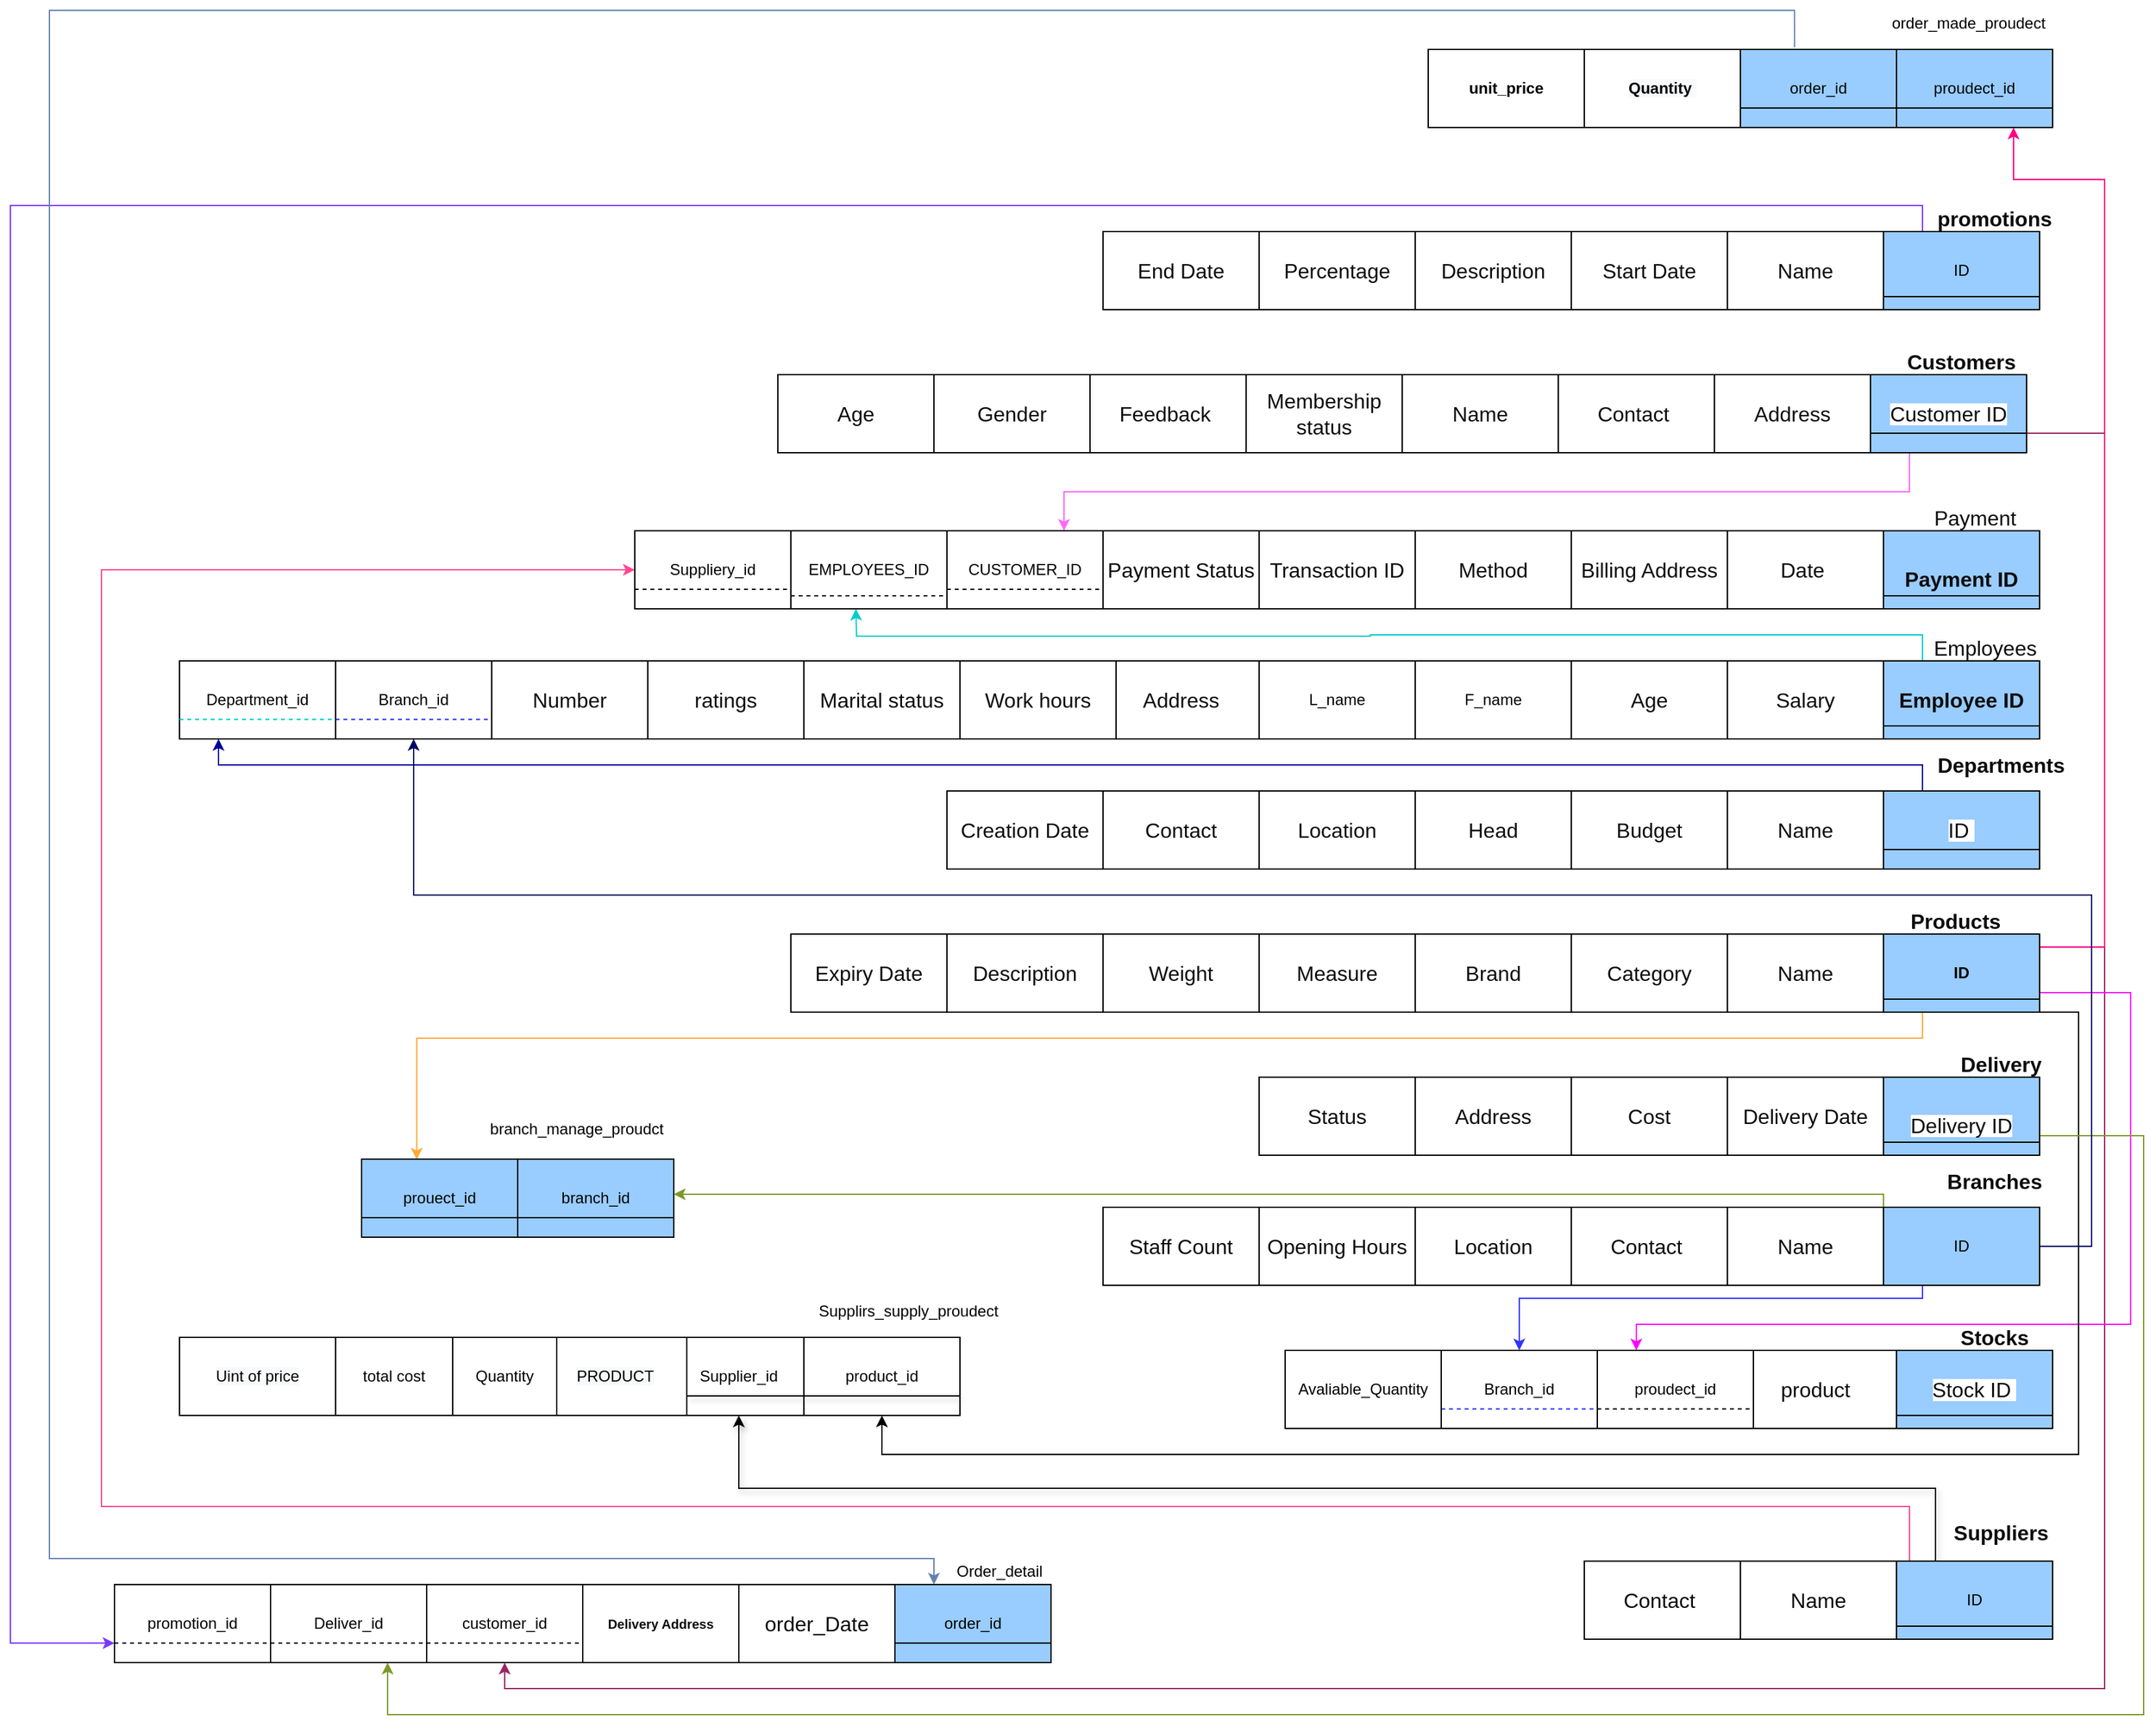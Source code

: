 <mxfile version="13.9.9" type="device"><diagram id="WIzKQft9Fp79IKkIpHlr" name="Page-1"><mxGraphModel dx="3830" dy="2298" grid="1" gridSize="10" guides="1" tooltips="1" connect="1" arrows="1" fold="1" page="1" pageScale="1" pageWidth="850" pageHeight="1100" math="0" shadow="0"><root><mxCell id="0"/><mxCell id="1" parent="0"/><mxCell id="Q7jOeJedxvlm3RWmSCrK-1" value="" style="rounded=0;whiteSpace=wrap;html=1;" parent="1" vertex="1"><mxGeometry x="140" y="40" width="600" height="60" as="geometry"/></mxCell><mxCell id="Q7jOeJedxvlm3RWmSCrK-118" style="edgeStyle=orthogonalEdgeStyle;rounded=0;orthogonalLoop=1;jettySize=auto;html=1;exitX=0.25;exitY=1;exitDx=0;exitDy=0;entryX=0.75;entryY=0;entryDx=0;entryDy=0;strokeColor=#FF66FF;" parent="1" source="Q7jOeJedxvlm3RWmSCrK-2" target="Q7jOeJedxvlm3RWmSCrK-114" edge="1"><mxGeometry relative="1" as="geometry"/></mxCell><mxCell id="-FNi23LOAVxWcywGFI3_-1" style="edgeStyle=orthogonalEdgeStyle;rounded=0;orthogonalLoop=1;jettySize=auto;html=1;exitX=1;exitY=0.75;exitDx=0;exitDy=0;entryX=0.5;entryY=1;entryDx=0;entryDy=0;strokeColor=#992660;" parent="1" source="Q7jOeJedxvlm3RWmSCrK-2" target="PsMeITxPJ1oRF6piUiO7-13" edge="1"><mxGeometry relative="1" as="geometry"><Array as="points"><mxPoint x="800" y="85"/><mxPoint x="800" y="1050"/><mxPoint x="-430" y="1050"/></Array></mxGeometry></mxCell><mxCell id="Q7jOeJedxvlm3RWmSCrK-2" value="&#10;&#10;&lt;span style=&quot;color: rgb(13, 13, 13); font-family: helvetica; font-size: 16px; font-style: normal; font-weight: 400; letter-spacing: normal; text-align: left; text-indent: 0px; text-transform: none; word-spacing: 0px; background-color: rgb(255, 255, 255); display: inline; float: none;&quot;&gt;Customer ID&lt;/span&gt;&#10;&#10;" style="rounded=0;whiteSpace=wrap;html=1;fillColor=#99CCFF;" parent="1" vertex="1"><mxGeometry x="620" y="40" width="120" height="60" as="geometry"/></mxCell><mxCell id="Q7jOeJedxvlm3RWmSCrK-3" value="&#10;&#10;&lt;span style=&quot;color: rgb(13, 13, 13); font-family: helvetica; font-size: 16px; font-style: normal; font-weight: 400; letter-spacing: normal; text-align: left; text-indent: 0px; text-transform: none; word-spacing: 0px; background-color: rgb(255, 255, 255); display: inline; float: none;&quot;&gt;Address&lt;/span&gt;&#10;&#10;" style="rounded=0;whiteSpace=wrap;html=1;" parent="1" vertex="1"><mxGeometry x="500" y="40" width="120" height="60" as="geometry"/></mxCell><mxCell id="Q7jOeJedxvlm3RWmSCrK-4" value="&lt;span style=&quot;color: rgb(13 , 13 , 13) ; font-size: 16px ; text-align: left ; background-color: rgb(255 , 255 , 255)&quot;&gt;Contact&amp;nbsp;&lt;/span&gt;" style="rounded=0;whiteSpace=wrap;html=1;" parent="1" vertex="1"><mxGeometry x="380" y="40" width="120" height="60" as="geometry"/></mxCell><mxCell id="Q7jOeJedxvlm3RWmSCrK-5" value="&lt;span style=&quot;color: rgb(13 , 13 , 13) ; font-size: 16px ; text-align: left ; background-color: rgb(255 , 255 , 255)&quot;&gt;Name&lt;/span&gt;" style="rounded=0;whiteSpace=wrap;html=1;" parent="1" vertex="1"><mxGeometry x="260" y="40" width="120" height="60" as="geometry"/></mxCell><mxCell id="Q7jOeJedxvlm3RWmSCrK-8" value="&lt;span style=&quot;color: rgb(13 , 13 , 13) ; font-size: 16px ; font-weight: 600 ; background-color: rgb(255 , 255 , 255)&quot;&gt;Customers&lt;/span&gt;" style="text;html=1;strokeColor=none;fillColor=none;align=center;verticalAlign=middle;whiteSpace=wrap;rounded=0;" parent="1" vertex="1"><mxGeometry x="670" y="20" width="40" height="20" as="geometry"/></mxCell><mxCell id="Q7jOeJedxvlm3RWmSCrK-9" value="" style="rounded=0;whiteSpace=wrap;html=1;" parent="1" vertex="1"><mxGeometry x="30" y="160" width="720" height="60" as="geometry"/></mxCell><mxCell id="Q7jOeJedxvlm3RWmSCrK-10" value="&lt;br&gt;&lt;b style=&quot;color: rgb(13 , 13 , 13) ; font-size: 16px ; text-align: left&quot;&gt;Payment ID&lt;/b&gt;" style="rounded=0;whiteSpace=wrap;html=1;fillColor=#99CCFF;" parent="1" vertex="1"><mxGeometry x="630" y="160" width="120" height="60" as="geometry"/></mxCell><mxCell id="Q7jOeJedxvlm3RWmSCrK-11" value="&lt;span style=&quot;color: rgb(13 , 13 , 13) ; font-size: 16px ; text-align: left ; background-color: rgb(255 , 255 , 255)&quot;&gt;Date&amp;nbsp;&lt;/span&gt;" style="rounded=0;whiteSpace=wrap;html=1;" parent="1" vertex="1"><mxGeometry x="510" y="160" width="120" height="60" as="geometry"/></mxCell><mxCell id="Q7jOeJedxvlm3RWmSCrK-12" value="&lt;span style=&quot;color: rgb(13 , 13 , 13) ; font-size: 16px ; text-align: left ; background-color: rgb(255 , 255 , 255)&quot;&gt;Billing Address&lt;/span&gt;" style="rounded=0;whiteSpace=wrap;html=1;" parent="1" vertex="1"><mxGeometry x="390" y="160" width="120" height="60" as="geometry"/></mxCell><mxCell id="Q7jOeJedxvlm3RWmSCrK-13" value="&lt;span style=&quot;color: rgb(13 , 13 , 13) ; font-size: 16px ; text-align: left ; background-color: rgb(255 , 255 , 255)&quot;&gt;Method&lt;/span&gt;" style="rounded=0;whiteSpace=wrap;html=1;" parent="1" vertex="1"><mxGeometry x="270" y="160" width="120" height="60" as="geometry"/></mxCell><mxCell id="Q7jOeJedxvlm3RWmSCrK-14" value="&lt;span style=&quot;color: rgb(13 , 13 , 13) ; font-size: 16px ; text-align: left ; background-color: rgb(255 , 255 , 255)&quot;&gt;Transaction ID&lt;/span&gt;" style="rounded=0;whiteSpace=wrap;html=1;" parent="1" vertex="1"><mxGeometry x="150" y="160" width="120" height="60" as="geometry"/></mxCell><mxCell id="Q7jOeJedxvlm3RWmSCrK-15" value="&lt;span style=&quot;color: rgb(13 , 13 , 13) ; font-size: 16px ; text-align: left ; background-color: rgb(255 , 255 , 255)&quot;&gt;Payment Status&lt;/span&gt;" style="rounded=0;whiteSpace=wrap;html=1;" parent="1" vertex="1"><mxGeometry x="30" y="160" width="120" height="60" as="geometry"/></mxCell><mxCell id="Q7jOeJedxvlm3RWmSCrK-16" value="" style="rounded=0;whiteSpace=wrap;html=1;" parent="1" vertex="1"><mxGeometry x="30" y="260" width="720" height="60" as="geometry"/></mxCell><mxCell id="Q7jOeJedxvlm3RWmSCrK-119" style="edgeStyle=orthogonalEdgeStyle;rounded=0;orthogonalLoop=1;jettySize=auto;html=1;exitX=0.25;exitY=0;exitDx=0;exitDy=0;strokeColor=#00CCCC;" parent="1" source="Q7jOeJedxvlm3RWmSCrK-17" edge="1"><mxGeometry relative="1" as="geometry"><mxPoint x="-160" y="220" as="targetPoint"/></mxGeometry></mxCell><mxCell id="Q7jOeJedxvlm3RWmSCrK-17" value="&lt;b style=&quot;color: rgb(13 , 13 , 13) ; font-size: 16px ; text-align: left&quot;&gt;Employee ID&lt;/b&gt;" style="rounded=0;whiteSpace=wrap;html=1;fillColor=#99CCFF;" parent="1" vertex="1"><mxGeometry x="630" y="260" width="120" height="60" as="geometry"/></mxCell><mxCell id="Q7jOeJedxvlm3RWmSCrK-18" value="&lt;span style=&quot;color: rgb(13 , 13 , 13) ; font-size: 16px ; text-align: left ; background-color: rgb(255 , 255 , 255)&quot;&gt;Salary&lt;/span&gt;" style="rounded=0;whiteSpace=wrap;html=1;" parent="1" vertex="1"><mxGeometry x="510" y="260" width="120" height="60" as="geometry"/></mxCell><mxCell id="Q7jOeJedxvlm3RWmSCrK-19" value="&lt;span style=&quot;color: rgb(13 , 13 , 13) ; font-size: 16px ; text-align: left ; background-color: rgb(255 , 255 , 255)&quot;&gt;Age&lt;/span&gt;" style="rounded=0;whiteSpace=wrap;html=1;" parent="1" vertex="1"><mxGeometry x="390" y="260" width="120" height="60" as="geometry"/></mxCell><mxCell id="Q7jOeJedxvlm3RWmSCrK-20" value="&lt;span&gt;F_name&lt;/span&gt;" style="rounded=0;whiteSpace=wrap;html=1;" parent="1" vertex="1"><mxGeometry x="270" y="260" width="120" height="60" as="geometry"/></mxCell><mxCell id="Q7jOeJedxvlm3RWmSCrK-21" value="&lt;span&gt;L_name&lt;/span&gt;" style="rounded=0;whiteSpace=wrap;html=1;" parent="1" vertex="1"><mxGeometry x="150" y="260" width="120" height="60" as="geometry"/></mxCell><mxCell id="Q7jOeJedxvlm3RWmSCrK-22" value="&lt;span style=&quot;color: rgb(13 , 13 , 13) ; font-size: 16px ; text-align: left ; background-color: rgb(255 , 255 , 255)&quot;&gt;Address&lt;/span&gt;" style="rounded=0;whiteSpace=wrap;html=1;" parent="1" vertex="1"><mxGeometry x="30" y="260" width="120" height="60" as="geometry"/></mxCell><mxCell id="Q7jOeJedxvlm3RWmSCrK-23" value="" style="rounded=0;whiteSpace=wrap;html=1;" parent="1" vertex="1"><mxGeometry x="30" y="360" width="720" height="60" as="geometry"/></mxCell><mxCell id="Q7jOeJedxvlm3RWmSCrK-174" style="edgeStyle=orthogonalEdgeStyle;rounded=0;orthogonalLoop=1;jettySize=auto;html=1;exitX=0.25;exitY=0;exitDx=0;exitDy=0;entryX=0.25;entryY=1;entryDx=0;entryDy=0;strokeColor=#000099;fillColor=#FFE599;" parent="1" source="Q7jOeJedxvlm3RWmSCrK-24" target="Q7jOeJedxvlm3RWmSCrK-172" edge="1"><mxGeometry relative="1" as="geometry"/></mxCell><mxCell id="Q7jOeJedxvlm3RWmSCrK-24" value="&lt;span style=&quot;color: rgb(13 , 13 , 13) ; font-size: 16px ; text-align: left ; background-color: rgb(255 , 255 , 255)&quot;&gt;ID&amp;nbsp;&lt;/span&gt;" style="rounded=0;whiteSpace=wrap;html=1;fillColor=#99CCFF;" parent="1" vertex="1"><mxGeometry x="630" y="360" width="120" height="60" as="geometry"/></mxCell><mxCell id="Q7jOeJedxvlm3RWmSCrK-25" value="&lt;span style=&quot;color: rgb(13 , 13 , 13) ; font-size: 16px ; text-align: left ; background-color: rgb(255 , 255 , 255)&quot;&gt;Name&lt;/span&gt;" style="rounded=0;whiteSpace=wrap;html=1;" parent="1" vertex="1"><mxGeometry x="510" y="360" width="120" height="60" as="geometry"/></mxCell><mxCell id="Q7jOeJedxvlm3RWmSCrK-26" value="&lt;span style=&quot;color: rgb(13 , 13 , 13) ; font-size: 16px ; text-align: left ; background-color: rgb(255 , 255 , 255)&quot;&gt;Budget&lt;/span&gt;" style="rounded=0;whiteSpace=wrap;html=1;" parent="1" vertex="1"><mxGeometry x="390" y="360" width="120" height="60" as="geometry"/></mxCell><mxCell id="Q7jOeJedxvlm3RWmSCrK-27" value="&lt;span style=&quot;color: rgb(13 , 13 , 13) ; font-size: 16px ; text-align: left ; background-color: rgb(255 , 255 , 255)&quot;&gt;Head&lt;/span&gt;" style="rounded=0;whiteSpace=wrap;html=1;" parent="1" vertex="1"><mxGeometry x="270" y="360" width="120" height="60" as="geometry"/></mxCell><mxCell id="Q7jOeJedxvlm3RWmSCrK-28" value="&lt;span style=&quot;color: rgb(13 , 13 , 13) ; font-size: 16px ; text-align: left ; background-color: rgb(255 , 255 , 255)&quot;&gt;Location&lt;/span&gt;" style="rounded=0;whiteSpace=wrap;html=1;" parent="1" vertex="1"><mxGeometry x="150" y="360" width="120" height="60" as="geometry"/></mxCell><mxCell id="Q7jOeJedxvlm3RWmSCrK-29" value="&lt;span style=&quot;color: rgb(13 , 13 , 13) ; font-size: 16px ; text-align: left ; background-color: rgb(255 , 255 , 255)&quot;&gt;Contact&lt;/span&gt;" style="rounded=0;whiteSpace=wrap;html=1;" parent="1" vertex="1"><mxGeometry x="30" y="360" width="120" height="60" as="geometry"/></mxCell><mxCell id="Q7jOeJedxvlm3RWmSCrK-142" style="edgeStyle=orthogonalEdgeStyle;rounded=0;orthogonalLoop=1;jettySize=auto;html=1;exitX=1;exitY=0.75;exitDx=0;exitDy=0;entryX=0.25;entryY=0;entryDx=0;entryDy=0;strokeColor=#FF00FF;fillColor=#FFCCE6;" parent="1" source="Q7jOeJedxvlm3RWmSCrK-31" target="Q7jOeJedxvlm3RWmSCrK-140" edge="1"><mxGeometry relative="1" as="geometry"><Array as="points"><mxPoint x="820" y="515"/><mxPoint x="820" y="770"/><mxPoint x="440" y="770"/></Array></mxGeometry></mxCell><mxCell id="Q7jOeJedxvlm3RWmSCrK-160" style="edgeStyle=orthogonalEdgeStyle;rounded=0;orthogonalLoop=1;jettySize=auto;html=1;exitX=0.25;exitY=1;exitDx=0;exitDy=0;entryX=0.353;entryY=0.006;entryDx=0;entryDy=0;entryPerimeter=0;strokeColor=#FFA938;fillColor=#FFE599;" parent="1" source="Q7jOeJedxvlm3RWmSCrK-31" target="Q7jOeJedxvlm3RWmSCrK-157" edge="1"><mxGeometry relative="1" as="geometry"><Array as="points"><mxPoint x="660" y="550"/><mxPoint x="-498" y="550"/></Array></mxGeometry></mxCell><mxCell id="Q7jOeJedxvlm3RWmSCrK-169" style="edgeStyle=orthogonalEdgeStyle;rounded=0;orthogonalLoop=1;jettySize=auto;html=1;exitX=0.75;exitY=0;exitDx=0;exitDy=0;entryX=0.75;entryY=1;entryDx=0;entryDy=0;strokeColor=#FF0080;fillColor=#FFE599;" parent="1" source="Q7jOeJedxvlm3RWmSCrK-31" target="Q7jOeJedxvlm3RWmSCrK-164" edge="1"><mxGeometry relative="1" as="geometry"><Array as="points"><mxPoint x="720" y="490"/><mxPoint x="730" y="490"/><mxPoint x="730" y="480"/><mxPoint x="800" y="480"/><mxPoint x="800" y="-110"/><mxPoint x="730" y="-110"/></Array></mxGeometry></mxCell><mxCell id="nlSObs5DMCMeOYQKJFxK-8" style="edgeStyle=orthogonalEdgeStyle;rounded=0;orthogonalLoop=1;jettySize=auto;html=1;exitX=0.5;exitY=1;exitDx=0;exitDy=0;strokeColor=#000000;" edge="1" parent="1" source="Q7jOeJedxvlm3RWmSCrK-31" target="nlSObs5DMCMeOYQKJFxK-6"><mxGeometry relative="1" as="geometry"><Array as="points"><mxPoint x="780" y="530"/><mxPoint x="780" y="870"/><mxPoint x="-140" y="870"/></Array></mxGeometry></mxCell><mxCell id="Q7jOeJedxvlm3RWmSCrK-31" value="&lt;b&gt;ID&lt;/b&gt;" style="rounded=0;whiteSpace=wrap;html=1;fillColor=#99CCFF;" parent="1" vertex="1"><mxGeometry x="630" y="470" width="120" height="60" as="geometry"/></mxCell><mxCell id="Q7jOeJedxvlm3RWmSCrK-34" value="&lt;span style=&quot;color: rgb(13 , 13 , 13) ; font-size: 16px ; text-align: left ; background-color: rgb(255 , 255 , 255)&quot;&gt;Category&lt;/span&gt;" style="rounded=0;whiteSpace=wrap;html=1;" parent="1" vertex="1"><mxGeometry x="390" y="470" width="120" height="60" as="geometry"/></mxCell><mxCell id="Q7jOeJedxvlm3RWmSCrK-35" value="&lt;span style=&quot;color: rgb(13 , 13 , 13) ; font-size: 16px ; text-align: left ; background-color: rgb(255 , 255 , 255)&quot;&gt;Brand&lt;/span&gt;" style="rounded=0;whiteSpace=wrap;html=1;" parent="1" vertex="1"><mxGeometry x="270" y="470" width="120" height="60" as="geometry"/></mxCell><mxCell id="Q7jOeJedxvlm3RWmSCrK-37" value="" style="rounded=0;whiteSpace=wrap;html=1;" parent="1" vertex="1"><mxGeometry x="150" y="580" width="600" height="60" as="geometry"/></mxCell><mxCell id="-FNi23LOAVxWcywGFI3_-2" style="edgeStyle=orthogonalEdgeStyle;rounded=0;orthogonalLoop=1;jettySize=auto;html=1;exitX=1;exitY=0.75;exitDx=0;exitDy=0;strokeColor=#7C992B;entryX=0.75;entryY=1;entryDx=0;entryDy=0;" parent="1" source="Q7jOeJedxvlm3RWmSCrK-38" target="PsMeITxPJ1oRF6piUiO7-26" edge="1"><mxGeometry relative="1" as="geometry"><mxPoint x="-550" y="1040" as="targetPoint"/><Array as="points"><mxPoint x="830" y="625"/><mxPoint x="830" y="1070"/><mxPoint x="-520" y="1070"/></Array></mxGeometry></mxCell><mxCell id="Q7jOeJedxvlm3RWmSCrK-38" value="&lt;br&gt;&lt;span style=&quot;color: rgb(13 , 13 , 13) ; font-size: 16px ; text-align: left ; background-color: rgb(255 , 255 , 255)&quot;&gt;Delivery ID&lt;/span&gt;" style="rounded=0;whiteSpace=wrap;html=1;fillColor=#99CCFF;" parent="1" vertex="1"><mxGeometry x="630" y="580" width="120" height="60" as="geometry"/></mxCell><mxCell id="Q7jOeJedxvlm3RWmSCrK-39" value="&lt;span style=&quot;color: rgb(13 , 13 , 13) ; font-size: 16px ; text-align: left ; background-color: rgb(255 , 255 , 255)&quot;&gt;Delivery Date&lt;/span&gt;" style="rounded=0;whiteSpace=wrap;html=1;" parent="1" vertex="1"><mxGeometry x="510" y="580" width="120" height="60" as="geometry"/></mxCell><mxCell id="Q7jOeJedxvlm3RWmSCrK-40" value="&lt;span style=&quot;color: rgb(13 , 13 , 13) ; font-size: 16px ; text-align: left ; background-color: rgb(255 , 255 , 255)&quot;&gt;Cost&lt;/span&gt;" style="rounded=0;whiteSpace=wrap;html=1;" parent="1" vertex="1"><mxGeometry x="390" y="580" width="120" height="60" as="geometry"/></mxCell><mxCell id="Q7jOeJedxvlm3RWmSCrK-41" value="&lt;span style=&quot;color: rgb(13 , 13 , 13) ; font-size: 16px ; text-align: left ; background-color: rgb(255 , 255 , 255)&quot;&gt;Address&lt;/span&gt;" style="rounded=0;whiteSpace=wrap;html=1;" parent="1" vertex="1"><mxGeometry x="270" y="580" width="120" height="60" as="geometry"/></mxCell><mxCell id="Q7jOeJedxvlm3RWmSCrK-42" value="&lt;span style=&quot;color: rgb(13 , 13 , 13) ; font-size: 16px ; text-align: left ; background-color: rgb(255 , 255 , 255)&quot;&gt;Status&lt;/span&gt;" style="rounded=0;whiteSpace=wrap;html=1;" parent="1" vertex="1"><mxGeometry x="150" y="580" width="120" height="60" as="geometry"/></mxCell><mxCell id="Q7jOeJedxvlm3RWmSCrK-146" style="edgeStyle=orthogonalEdgeStyle;rounded=0;orthogonalLoop=1;jettySize=auto;html=1;exitX=0.25;exitY=1;exitDx=0;exitDy=0;entryX=0.5;entryY=0;entryDx=0;entryDy=0;strokeColor=#3333FF;fillColor=#FFCCE6;" parent="1" source="Q7jOeJedxvlm3RWmSCrK-45" target="Q7jOeJedxvlm3RWmSCrK-143" edge="1"><mxGeometry relative="1" as="geometry"><Array as="points"><mxPoint x="660" y="750"/><mxPoint x="350" y="750"/></Array></mxGeometry></mxCell><mxCell id="Q7jOeJedxvlm3RWmSCrK-149" style="edgeStyle=orthogonalEdgeStyle;rounded=0;orthogonalLoop=1;jettySize=auto;html=1;exitX=1;exitY=0.5;exitDx=0;exitDy=0;entryX=0.5;entryY=1;entryDx=0;entryDy=0;strokeColor=#000066;fillColor=#FFCCE6;" parent="1" source="Q7jOeJedxvlm3RWmSCrK-45" target="Q7jOeJedxvlm3RWmSCrK-147" edge="1"><mxGeometry relative="1" as="geometry"><Array as="points"><mxPoint x="790" y="710"/><mxPoint x="790" y="440"/><mxPoint x="-500" y="440"/></Array></mxGeometry></mxCell><mxCell id="Q7jOeJedxvlm3RWmSCrK-45" value="ID" style="rounded=0;whiteSpace=wrap;html=1;fillColor=#99CCFF;" parent="1" vertex="1"><mxGeometry x="630" y="680" width="120" height="60" as="geometry"/></mxCell><mxCell id="Q7jOeJedxvlm3RWmSCrK-46" value="&lt;span style=&quot;color: rgb(13 , 13 , 13) ; font-size: 16px ; text-align: left ; background-color: rgb(255 , 255 , 255)&quot;&gt;Name&lt;/span&gt;" style="rounded=0;whiteSpace=wrap;html=1;" parent="1" vertex="1"><mxGeometry x="510" y="680" width="120" height="60" as="geometry"/></mxCell><mxCell id="Q7jOeJedxvlm3RWmSCrK-47" value="&lt;span style=&quot;color: rgb(13 , 13 , 13) ; font-size: 16px ; text-align: left ; background-color: rgb(255 , 255 , 255)&quot;&gt;Contact&amp;nbsp;&lt;/span&gt;" style="rounded=0;whiteSpace=wrap;html=1;" parent="1" vertex="1"><mxGeometry x="390" y="680" width="120" height="60" as="geometry"/></mxCell><mxCell id="Q7jOeJedxvlm3RWmSCrK-49" value="&lt;span style=&quot;color: rgb(13 , 13 , 13) ; font-size: 16px ; text-align: left ; background-color: rgb(255 , 255 , 255)&quot;&gt;Location&lt;/span&gt;" style="rounded=0;whiteSpace=wrap;html=1;" parent="1" vertex="1"><mxGeometry x="270" y="680" width="120" height="60" as="geometry"/></mxCell><mxCell id="Q7jOeJedxvlm3RWmSCrK-50" value="&lt;span style=&quot;color: rgb(13 , 13 , 13) ; font-size: 16px ; text-align: left ; background-color: rgb(255 , 255 , 255)&quot;&gt;Opening Hours&lt;/span&gt;" style="rounded=0;whiteSpace=wrap;html=1;" parent="1" vertex="1"><mxGeometry x="150" y="680" width="120" height="60" as="geometry"/></mxCell><mxCell id="Q7jOeJedxvlm3RWmSCrK-51" value="&lt;span style=&quot;color: rgb(13 , 13 , 13) ; font-size: 16px ; text-align: left ; background-color: rgb(255 , 255 , 255)&quot;&gt;Membership status&lt;/span&gt;" style="rounded=0;whiteSpace=wrap;html=1;" parent="1" vertex="1"><mxGeometry x="140" y="40" width="120" height="60" as="geometry"/></mxCell><mxCell id="Q7jOeJedxvlm3RWmSCrK-52" value="&lt;span style=&quot;color: rgb(13 , 13 , 13) ; font-size: 16px ; text-align: left ; background-color: rgb(255 , 255 , 255)&quot;&gt;Feedback&amp;nbsp;&lt;/span&gt;" style="rounded=0;whiteSpace=wrap;html=1;" parent="1" vertex="1"><mxGeometry x="20" y="40" width="120" height="60" as="geometry"/></mxCell><mxCell id="Q7jOeJedxvlm3RWmSCrK-54" value="&lt;span style=&quot;color: rgb(13 , 13 , 13) ; font-size: 16px ; text-align: left ; background-color: rgb(255 , 255 , 255)&quot;&gt;Gender&lt;/span&gt;" style="rounded=0;whiteSpace=wrap;html=1;" parent="1" vertex="1"><mxGeometry x="-100" y="40" width="120" height="60" as="geometry"/></mxCell><mxCell id="Q7jOeJedxvlm3RWmSCrK-55" value="&lt;span style=&quot;color: rgb(13 , 13 , 13) ; font-size: 16px ; text-align: left ; background-color: rgb(255 , 255 , 255)&quot;&gt;Age&lt;/span&gt;" style="rounded=0;whiteSpace=wrap;html=1;" parent="1" vertex="1"><mxGeometry x="-220" y="40" width="120" height="60" as="geometry"/></mxCell><mxCell id="Q7jOeJedxvlm3RWmSCrK-56" value="&lt;span style=&quot;color: rgb(13 , 13 , 13) ; font-size: 16px ; text-align: left ; background-color: rgb(255 , 255 , 255)&quot;&gt;Payment&lt;/span&gt;" style="text;html=1;align=center;verticalAlign=middle;resizable=0;points=[];autosize=1;" parent="1" vertex="1"><mxGeometry x="660" y="140" width="80" height="20" as="geometry"/></mxCell><mxCell id="Q7jOeJedxvlm3RWmSCrK-57" value="&lt;span style=&quot;color: rgb(13 , 13 , 13) ; font-size: 16px ; text-align: left ; background-color: rgb(255 , 255 , 255)&quot;&gt;Employees&amp;nbsp;&lt;/span&gt;" style="text;html=1;align=center;verticalAlign=middle;resizable=0;points=[];autosize=1;" parent="1" vertex="1"><mxGeometry x="660" y="240" width="100" height="20" as="geometry"/></mxCell><mxCell id="Q7jOeJedxvlm3RWmSCrK-58" value="&lt;span style=&quot;color: rgb(13 , 13 , 13) ; font-size: 16px ; text-align: left ; background-color: rgb(255 , 255 , 255)&quot;&gt;Work hours&lt;/span&gt;" style="rounded=0;whiteSpace=wrap;html=1;" parent="1" vertex="1"><mxGeometry x="-80" y="260" width="120" height="60" as="geometry"/></mxCell><mxCell id="Q7jOeJedxvlm3RWmSCrK-59" value="&lt;span style=&quot;color: rgb(13 , 13 , 13) ; font-size: 16px ; text-align: left ; background-color: rgb(255 , 255 , 255)&quot;&gt;Marital status&lt;/span&gt;" style="rounded=0;whiteSpace=wrap;html=1;" parent="1" vertex="1"><mxGeometry x="-200" y="260" width="120" height="60" as="geometry"/></mxCell><mxCell id="Q7jOeJedxvlm3RWmSCrK-60" value="&lt;span style=&quot;color: rgb(13 , 13 , 13) ; font-size: 16px ; text-align: left ; background-color: rgb(255 , 255 , 255)&quot;&gt;ratings&lt;/span&gt;" style="rounded=0;whiteSpace=wrap;html=1;" parent="1" vertex="1"><mxGeometry x="-320" y="260" width="120" height="60" as="geometry"/></mxCell><mxCell id="Q7jOeJedxvlm3RWmSCrK-61" value="&lt;span style=&quot;color: rgb(13 , 13 , 13) ; font-size: 16px ; text-align: left ; background-color: rgb(255 , 255 , 255)&quot;&gt;Number&lt;/span&gt;" style="rounded=0;whiteSpace=wrap;html=1;" parent="1" vertex="1"><mxGeometry x="-440" y="260" width="120" height="60" as="geometry"/></mxCell><mxCell id="Q7jOeJedxvlm3RWmSCrK-62" value="&lt;span style=&quot;color: rgb(13 , 13 , 13) ; font-size: 16px ; font-weight: 600 ; background-color: rgb(255 , 255 , 255)&quot;&gt;Departments&lt;/span&gt;" style="text;html=1;align=center;verticalAlign=middle;resizable=0;points=[];autosize=1;" parent="1" vertex="1"><mxGeometry x="665" y="330" width="110" height="20" as="geometry"/></mxCell><mxCell id="Q7jOeJedxvlm3RWmSCrK-63" value="&lt;span style=&quot;color: rgb(13 , 13 , 13) ; font-size: 16px ; text-align: left ; background-color: rgb(255 , 255 , 255)&quot;&gt;Creation Date&lt;/span&gt;" style="rounded=0;whiteSpace=wrap;html=1;" parent="1" vertex="1"><mxGeometry x="-90" y="360" width="120" height="60" as="geometry"/></mxCell><mxCell id="Q7jOeJedxvlm3RWmSCrK-64" value="&lt;span style=&quot;color: rgb(13 , 13 , 13) ; font-size: 16px ; font-weight: 600 ; background-color: rgb(255 , 255 , 255)&quot;&gt;Products&lt;/span&gt;" style="text;html=1;align=center;verticalAlign=middle;resizable=0;points=[];autosize=1;" parent="1" vertex="1"><mxGeometry x="640" y="450" width="90" height="20" as="geometry"/></mxCell><mxCell id="Q7jOeJedxvlm3RWmSCrK-65" value="&lt;span style=&quot;color: rgb(13 , 13 , 13) ; font-size: 16px ; text-align: left ; background-color: rgb(255 , 255 , 255)&quot;&gt;Name&lt;/span&gt;" style="rounded=0;whiteSpace=wrap;html=1;" parent="1" vertex="1"><mxGeometry x="510" y="470" width="120" height="60" as="geometry"/></mxCell><mxCell id="Q7jOeJedxvlm3RWmSCrK-66" value="&lt;span style=&quot;color: rgb(13 , 13 , 13) ; font-size: 16px ; text-align: left ; background-color: rgb(255 , 255 , 255)&quot;&gt;Measure&lt;/span&gt;" style="rounded=0;whiteSpace=wrap;html=1;" parent="1" vertex="1"><mxGeometry x="150" y="470" width="120" height="60" as="geometry"/></mxCell><mxCell id="Q7jOeJedxvlm3RWmSCrK-67" value="&lt;span style=&quot;color: rgb(13 , 13 , 13) ; font-size: 16px ; text-align: left ; background-color: rgb(255 , 255 , 255)&quot;&gt;Weight&lt;/span&gt;" style="rounded=0;whiteSpace=wrap;html=1;" parent="1" vertex="1"><mxGeometry x="30" y="470" width="120" height="60" as="geometry"/></mxCell><mxCell id="Q7jOeJedxvlm3RWmSCrK-68" value="&lt;span style=&quot;color: rgb(13 , 13 , 13) ; font-size: 16px ; text-align: left ; background-color: rgb(255 , 255 , 255)&quot;&gt;Description&lt;/span&gt;" style="rounded=0;whiteSpace=wrap;html=1;" parent="1" vertex="1"><mxGeometry x="-90" y="470" width="120" height="60" as="geometry"/></mxCell><mxCell id="Q7jOeJedxvlm3RWmSCrK-69" value="&lt;span style=&quot;color: rgb(13 , 13 , 13) ; font-size: 16px ; text-align: left ; background-color: rgb(255 , 255 , 255)&quot;&gt;Expiry Date&lt;/span&gt;" style="rounded=0;whiteSpace=wrap;html=1;" parent="1" vertex="1"><mxGeometry x="-210" y="470" width="120" height="60" as="geometry"/></mxCell><mxCell id="Q7jOeJedxvlm3RWmSCrK-71" value="&lt;span style=&quot;color: rgb(13 , 13 , 13) ; font-size: 16px ; font-weight: 600 ; background-color: rgb(255 , 255 , 255)&quot;&gt;Delivery&lt;/span&gt;" style="text;html=1;align=center;verticalAlign=middle;resizable=0;points=[];autosize=1;" parent="1" vertex="1"><mxGeometry x="680" y="560" width="80" height="20" as="geometry"/></mxCell><mxCell id="Q7jOeJedxvlm3RWmSCrK-72" value="&lt;span style=&quot;color: rgb(13 , 13 , 13) ; font-size: 16px ; font-weight: 600 ; background-color: rgb(255 , 255 , 255)&quot;&gt;Branches&lt;/span&gt;" style="text;html=1;align=center;verticalAlign=middle;resizable=0;points=[];autosize=1;" parent="1" vertex="1"><mxGeometry x="670" y="650" width="90" height="20" as="geometry"/></mxCell><mxCell id="Q7jOeJedxvlm3RWmSCrK-73" value="&lt;span style=&quot;color: rgb(13 , 13 , 13) ; font-size: 16px ; text-align: left ; background-color: rgb(255 , 255 , 255)&quot;&gt;Staff Count&lt;/span&gt;" style="rounded=0;whiteSpace=wrap;html=1;" parent="1" vertex="1"><mxGeometry x="30" y="680" width="120" height="60" as="geometry"/></mxCell><mxCell id="Q7jOeJedxvlm3RWmSCrK-74" value="&lt;span style=&quot;color: rgb(13 , 13 , 13) ; font-size: 16px ; text-align: left ; background-color: rgb(255 , 255 , 255)&quot;&gt;Stock ID&amp;nbsp;&lt;/span&gt;" style="rounded=0;whiteSpace=wrap;html=1;fillColor=#99CCFF;" parent="1" vertex="1"><mxGeometry x="640" y="790" width="120" height="60" as="geometry"/></mxCell><mxCell id="Q7jOeJedxvlm3RWmSCrK-75" value="&lt;div style=&quot;text-align: left&quot;&gt;&lt;font color=&quot;#0d0d0d&quot;&gt;&lt;span style=&quot;font-size: 16px ; background-color: rgb(255 , 255 , 255)&quot;&gt;product&amp;nbsp;&lt;/span&gt;&lt;/font&gt;&lt;/div&gt;" style="rounded=0;whiteSpace=wrap;html=1;" parent="1" vertex="1"><mxGeometry x="520" y="790" width="120" height="60" as="geometry"/></mxCell><mxCell id="Q7jOeJedxvlm3RWmSCrK-76" value="&lt;span style=&quot;color: rgb(13 , 13 , 13) ; font-size: 16px ; font-weight: 600 ; background-color: rgb(255 , 255 , 255)&quot;&gt;Stocks&lt;/span&gt;" style="text;html=1;align=center;verticalAlign=middle;resizable=0;points=[];autosize=1;" parent="1" vertex="1"><mxGeometry x="680" y="770" width="70" height="20" as="geometry"/></mxCell><mxCell id="Q7jOeJedxvlm3RWmSCrK-151" style="edgeStyle=orthogonalEdgeStyle;rounded=0;orthogonalLoop=1;jettySize=auto;html=1;exitX=0;exitY=0;exitDx=0;exitDy=0;strokeColor=#FF4791;fillColor=#FFCCE6;entryX=0;entryY=0.5;entryDx=0;entryDy=0;" parent="1" source="Q7jOeJedxvlm3RWmSCrK-81" target="Q7jOeJedxvlm3RWmSCrK-120" edge="1"><mxGeometry relative="1" as="geometry"><mxPoint x="-830" y="420" as="targetPoint"/><Array as="points"><mxPoint x="650" y="952"/><mxPoint x="650" y="910"/><mxPoint x="-740" y="910"/><mxPoint x="-740" y="190"/></Array></mxGeometry></mxCell><mxCell id="nlSObs5DMCMeOYQKJFxK-13" style="edgeStyle=orthogonalEdgeStyle;rounded=0;orthogonalLoop=1;jettySize=auto;html=1;exitX=0.25;exitY=0;exitDx=0;exitDy=0;entryX=0.5;entryY=1;entryDx=0;entryDy=0;shadow=1;strokeColor=#000000;" edge="1" parent="1" source="Q7jOeJedxvlm3RWmSCrK-81" target="nlSObs5DMCMeOYQKJFxK-1"><mxGeometry relative="1" as="geometry"/></mxCell><mxCell id="Q7jOeJedxvlm3RWmSCrK-81" value="ID" style="rounded=0;whiteSpace=wrap;html=1;fillColor=#99CCFF;" parent="1" vertex="1"><mxGeometry x="640" y="952" width="120" height="60" as="geometry"/></mxCell><mxCell id="Q7jOeJedxvlm3RWmSCrK-82" value="&lt;span style=&quot;color: rgb(13 , 13 , 13) ; font-size: 16px ; text-align: left ; background-color: rgb(255 , 255 , 255)&quot;&gt;Name&lt;/span&gt;" style="rounded=0;whiteSpace=wrap;html=1;" parent="1" vertex="1"><mxGeometry x="520" y="952" width="120" height="60" as="geometry"/></mxCell><mxCell id="Q7jOeJedxvlm3RWmSCrK-83" value="&lt;span style=&quot;color: rgb(13 , 13 , 13) ; font-size: 16px ; text-align: left ; background-color: rgb(255 , 255 , 255)&quot;&gt;Contact&amp;nbsp;&lt;/span&gt;" style="rounded=0;whiteSpace=wrap;html=1;" parent="1" vertex="1"><mxGeometry x="400" y="952" width="120" height="60" as="geometry"/></mxCell><mxCell id="Q7jOeJedxvlm3RWmSCrK-87" value="&lt;span style=&quot;color: rgb(13 , 13 , 13) ; font-size: 16px ; font-weight: 600 ; background-color: rgb(255 , 255 , 255)&quot;&gt;Suppliers&lt;/span&gt;" style="text;html=1;align=center;verticalAlign=middle;resizable=0;points=[];autosize=1;" parent="1" vertex="1"><mxGeometry x="675" y="920" width="90" height="20" as="geometry"/></mxCell><mxCell id="Q7jOeJedxvlm3RWmSCrK-91" value="" style="endArrow=none;html=1;exitX=0;exitY=0.75;exitDx=0;exitDy=0;" parent="1" source="Q7jOeJedxvlm3RWmSCrK-2" edge="1"><mxGeometry width="50" height="50" relative="1" as="geometry"><mxPoint x="690" y="130" as="sourcePoint"/><mxPoint x="740" y="85" as="targetPoint"/></mxGeometry></mxCell><mxCell id="Q7jOeJedxvlm3RWmSCrK-93" value="" style="endArrow=none;html=1;" parent="1" edge="1"><mxGeometry width="50" height="50" relative="1" as="geometry"><mxPoint x="630" y="210" as="sourcePoint"/><mxPoint x="750" y="210" as="targetPoint"/></mxGeometry></mxCell><mxCell id="Q7jOeJedxvlm3RWmSCrK-94" value="" style="endArrow=none;html=1;exitX=0;exitY=0.75;exitDx=0;exitDy=0;" parent="1" edge="1"><mxGeometry width="50" height="50" relative="1" as="geometry"><mxPoint x="630" y="310" as="sourcePoint"/><mxPoint x="750" y="310" as="targetPoint"/></mxGeometry></mxCell><mxCell id="Q7jOeJedxvlm3RWmSCrK-95" value="" style="endArrow=none;html=1;exitX=1;exitY=0.75;exitDx=0;exitDy=0;" parent="1" source="Q7jOeJedxvlm3RWmSCrK-25" edge="1"><mxGeometry width="50" height="50" relative="1" as="geometry"><mxPoint x="640" y="410" as="sourcePoint"/><mxPoint x="750" y="405" as="targetPoint"/></mxGeometry></mxCell><mxCell id="Q7jOeJedxvlm3RWmSCrK-96" value="" style="endArrow=none;html=1;exitX=0;exitY=0.75;exitDx=0;exitDy=0;" parent="1" edge="1"><mxGeometry width="50" height="50" relative="1" as="geometry"><mxPoint x="630" y="520" as="sourcePoint"/><mxPoint x="750" y="520" as="targetPoint"/></mxGeometry></mxCell><mxCell id="Q7jOeJedxvlm3RWmSCrK-97" value="" style="endArrow=none;html=1;exitX=0;exitY=0.75;exitDx=0;exitDy=0;" parent="1" edge="1"><mxGeometry width="50" height="50" relative="1" as="geometry"><mxPoint x="630" y="630" as="sourcePoint"/><mxPoint x="750" y="630" as="targetPoint"/></mxGeometry></mxCell><mxCell id="Q7jOeJedxvlm3RWmSCrK-98" value="" style="endArrow=none;html=1;exitX=0;exitY=0.75;exitDx=0;exitDy=0;" parent="1" edge="1"><mxGeometry width="50" height="50" relative="1" as="geometry"><mxPoint x="630" y="730" as="sourcePoint"/><mxPoint x="750" y="730" as="targetPoint"/></mxGeometry></mxCell><mxCell id="Q7jOeJedxvlm3RWmSCrK-99" value="" style="endArrow=none;html=1;exitX=0;exitY=0.75;exitDx=0;exitDy=0;" parent="1" edge="1"><mxGeometry width="50" height="50" relative="1" as="geometry"><mxPoint x="640" y="840" as="sourcePoint"/><mxPoint x="760" y="840" as="targetPoint"/></mxGeometry></mxCell><mxCell id="Q7jOeJedxvlm3RWmSCrK-100" value="" style="endArrow=none;html=1;exitX=0;exitY=0.75;exitDx=0;exitDy=0;" parent="1" edge="1"><mxGeometry width="50" height="50" relative="1" as="geometry"><mxPoint x="640" y="1002" as="sourcePoint"/><mxPoint x="760" y="1002" as="targetPoint"/></mxGeometry></mxCell><mxCell id="Q7jOeJedxvlm3RWmSCrK-114" value="CUSTOMER_ID" style="rounded=0;whiteSpace=wrap;html=1;" parent="1" vertex="1"><mxGeometry x="-90" y="160" width="120" height="60" as="geometry"/></mxCell><mxCell id="Q7jOeJedxvlm3RWmSCrK-115" value="EMPLOYEES_ID" style="rounded=0;whiteSpace=wrap;html=1;" parent="1" vertex="1"><mxGeometry x="-210" y="160" width="120" height="60" as="geometry"/></mxCell><mxCell id="Q7jOeJedxvlm3RWmSCrK-116" value="" style="endArrow=none;dashed=1;html=1;entryX=1;entryY=0.75;entryDx=0;entryDy=0;exitX=0;exitY=0.75;exitDx=0;exitDy=0;" parent="1" source="Q7jOeJedxvlm3RWmSCrK-114" target="Q7jOeJedxvlm3RWmSCrK-114" edge="1"><mxGeometry width="50" height="50" relative="1" as="geometry"><mxPoint x="-30" y="430" as="sourcePoint"/><mxPoint x="20" y="380" as="targetPoint"/></mxGeometry></mxCell><mxCell id="Q7jOeJedxvlm3RWmSCrK-117" value="" style="endArrow=none;dashed=1;html=1;entryX=1;entryY=0.75;entryDx=0;entryDy=0;exitX=0;exitY=0.75;exitDx=0;exitDy=0;" parent="1" edge="1"><mxGeometry width="50" height="50" relative="1" as="geometry"><mxPoint x="-210" y="210" as="sourcePoint"/><mxPoint x="-90" y="210" as="targetPoint"/></mxGeometry></mxCell><mxCell id="Q7jOeJedxvlm3RWmSCrK-120" value="Suppliery_id" style="rounded=0;whiteSpace=wrap;html=1;" parent="1" vertex="1"><mxGeometry x="-330" y="160" width="120" height="60" as="geometry"/></mxCell><mxCell id="Q7jOeJedxvlm3RWmSCrK-121" value="" style="endArrow=none;dashed=1;html=1;exitX=0;exitY=0.75;exitDx=0;exitDy=0;" parent="1" source="Q7jOeJedxvlm3RWmSCrK-120" edge="1"><mxGeometry width="50" height="50" relative="1" as="geometry"><mxPoint x="-260" y="250" as="sourcePoint"/><mxPoint x="-210" y="205" as="targetPoint"/></mxGeometry></mxCell><mxCell id="Q7jOeJedxvlm3RWmSCrK-122" value="" style="rounded=0;whiteSpace=wrap;html=1;" parent="1" vertex="1"><mxGeometry x="30" y="-70" width="720" height="60" as="geometry"/></mxCell><mxCell id="PsMeITxPJ1oRF6piUiO7-20" style="edgeStyle=orthogonalEdgeStyle;rounded=0;orthogonalLoop=1;jettySize=auto;html=1;exitX=0.25;exitY=0;exitDx=0;exitDy=0;entryX=0;entryY=0.75;entryDx=0;entryDy=0;strokeColor=#7A38FF;" parent="1" source="Q7jOeJedxvlm3RWmSCrK-123" target="PsMeITxPJ1oRF6piUiO7-18" edge="1"><mxGeometry relative="1" as="geometry"><Array as="points"><mxPoint x="660" y="-90"/><mxPoint x="-810" y="-90"/><mxPoint x="-810" y="1015"/></Array></mxGeometry></mxCell><mxCell id="Q7jOeJedxvlm3RWmSCrK-123" value="ID" style="rounded=0;whiteSpace=wrap;html=1;fillColor=#99CCFF;" parent="1" vertex="1"><mxGeometry x="630" y="-70" width="120" height="60" as="geometry"/></mxCell><mxCell id="Q7jOeJedxvlm3RWmSCrK-124" value="&lt;span style=&quot;color: rgb(13 , 13 , 13) ; font-size: 16px ; text-align: left ; background-color: rgb(255 , 255 , 255)&quot;&gt;Name&lt;/span&gt;" style="rounded=0;whiteSpace=wrap;html=1;" parent="1" vertex="1"><mxGeometry x="510" y="-70" width="120" height="60" as="geometry"/></mxCell><mxCell id="Q7jOeJedxvlm3RWmSCrK-125" value="&lt;span style=&quot;color: rgb(13 , 13 , 13) ; font-size: 16px ; text-align: left ; background-color: rgb(255 , 255 , 255)&quot;&gt;Start Date&lt;/span&gt;" style="rounded=0;whiteSpace=wrap;html=1;" parent="1" vertex="1"><mxGeometry x="390" y="-70" width="120" height="60" as="geometry"/></mxCell><mxCell id="Q7jOeJedxvlm3RWmSCrK-126" value="&lt;span style=&quot;color: rgb(13 , 13 , 13) ; font-size: 16px ; text-align: left ; background-color: rgb(255 , 255 , 255)&quot;&gt;Description&lt;/span&gt;" style="rounded=0;whiteSpace=wrap;html=1;" parent="1" vertex="1"><mxGeometry x="270" y="-70" width="120" height="60" as="geometry"/></mxCell><mxCell id="Q7jOeJedxvlm3RWmSCrK-127" value="&lt;span style=&quot;color: rgb(13 , 13 , 13) ; font-size: 16px ; text-align: left ; background-color: rgb(255 , 255 , 255)&quot;&gt;Percentage&lt;/span&gt;" style="rounded=0;whiteSpace=wrap;html=1;" parent="1" vertex="1"><mxGeometry x="150" y="-70" width="120" height="60" as="geometry"/></mxCell><mxCell id="Q7jOeJedxvlm3RWmSCrK-128" value="&lt;span style=&quot;color: rgb(13 , 13 , 13) ; font-size: 16px ; text-align: left ; background-color: rgb(255 , 255 , 255)&quot;&gt;End Date&lt;/span&gt;" style="rounded=0;whiteSpace=wrap;html=1;" parent="1" vertex="1"><mxGeometry x="30" y="-70" width="120" height="60" as="geometry"/></mxCell><mxCell id="Q7jOeJedxvlm3RWmSCrK-129" value="&lt;font color=&quot;#0d0d0d&quot;&gt;&lt;span style=&quot;font-size: 16px ; background-color: rgb(255 , 255 , 255)&quot;&gt;&lt;b&gt;promotions&lt;/b&gt;&lt;/span&gt;&lt;/font&gt;" style="text;html=1;align=center;verticalAlign=middle;resizable=0;points=[];autosize=1;" parent="1" vertex="1"><mxGeometry x="665" y="-90" width="100" height="20" as="geometry"/></mxCell><mxCell id="Q7jOeJedxvlm3RWmSCrK-131" value="" style="endArrow=none;html=1;exitX=0;exitY=0.75;exitDx=0;exitDy=0;" parent="1" edge="1"><mxGeometry width="50" height="50" relative="1" as="geometry"><mxPoint x="630.0" y="-20" as="sourcePoint"/><mxPoint x="750.0" y="-20" as="targetPoint"/></mxGeometry></mxCell><mxCell id="Q7jOeJedxvlm3RWmSCrK-140" value="proudect_id" style="rounded=0;whiteSpace=wrap;html=1;" parent="1" vertex="1"><mxGeometry x="410" y="790" width="120" height="60" as="geometry"/></mxCell><mxCell id="Q7jOeJedxvlm3RWmSCrK-141" value="" style="endArrow=none;dashed=1;html=1;entryX=1;entryY=0.75;entryDx=0;entryDy=0;exitX=0;exitY=0.75;exitDx=0;exitDy=0;" parent="1" source="Q7jOeJedxvlm3RWmSCrK-140" target="Q7jOeJedxvlm3RWmSCrK-140" edge="1"><mxGeometry width="50" height="50" relative="1" as="geometry"><mxPoint x="460" y="880" as="sourcePoint"/><mxPoint x="510" y="830" as="targetPoint"/></mxGeometry></mxCell><mxCell id="Q7jOeJedxvlm3RWmSCrK-143" value="Branch_id" style="rounded=0;whiteSpace=wrap;html=1;" parent="1" vertex="1"><mxGeometry x="290" y="790" width="120" height="60" as="geometry"/></mxCell><mxCell id="Q7jOeJedxvlm3RWmSCrK-144" value="" style="endArrow=none;dashed=1;html=1;strokeColor=#3333FF;fillColor=#FFCCE6;entryX=1;entryY=0.75;entryDx=0;entryDy=0;exitX=0;exitY=0.75;exitDx=0;exitDy=0;" parent="1" source="Q7jOeJedxvlm3RWmSCrK-143" target="Q7jOeJedxvlm3RWmSCrK-143" edge="1"><mxGeometry width="50" height="50" relative="1" as="geometry"><mxPoint x="340" y="870" as="sourcePoint"/><mxPoint x="390" y="820" as="targetPoint"/></mxGeometry></mxCell><mxCell id="Q7jOeJedxvlm3RWmSCrK-147" value="Branch_id" style="rounded=0;whiteSpace=wrap;html=1;" parent="1" vertex="1"><mxGeometry x="-560" y="260" width="120" height="60" as="geometry"/></mxCell><mxCell id="Q7jOeJedxvlm3RWmSCrK-148" value="" style="endArrow=none;dashed=1;html=1;strokeColor=#3333FF;fillColor=#FFCCE6;entryX=1;entryY=0.75;entryDx=0;entryDy=0;exitX=0;exitY=0.75;exitDx=0;exitDy=0;" parent="1" source="Q7jOeJedxvlm3RWmSCrK-147" target="Q7jOeJedxvlm3RWmSCrK-147" edge="1"><mxGeometry width="50" height="50" relative="1" as="geometry"><mxPoint x="-510" y="340" as="sourcePoint"/><mxPoint x="-460" y="290" as="targetPoint"/></mxGeometry></mxCell><mxCell id="Q7jOeJedxvlm3RWmSCrK-156" value="branch_id" style="rounded=0;whiteSpace=wrap;html=1;fillColor=#99CCFF;" parent="1" vertex="1"><mxGeometry x="-420" y="643" width="120" height="60" as="geometry"/></mxCell><mxCell id="Q7jOeJedxvlm3RWmSCrK-157" value="prouect_id" style="rounded=0;whiteSpace=wrap;html=1;fillColor=#99CCFF;" parent="1" vertex="1"><mxGeometry x="-540" y="643" width="120" height="60" as="geometry"/></mxCell><mxCell id="Q7jOeJedxvlm3RWmSCrK-158" value="branch_manage_proudct" style="text;html=1;align=center;verticalAlign=middle;resizable=0;points=[];autosize=1;" parent="1" vertex="1"><mxGeometry x="-450" y="610" width="150" height="20" as="geometry"/></mxCell><mxCell id="Q7jOeJedxvlm3RWmSCrK-159" value="" style="endArrow=none;html=1;exitX=0;exitY=0.75;exitDx=0;exitDy=0;entryX=1;entryY=0.75;entryDx=0;entryDy=0;" parent="1" source="Q7jOeJedxvlm3RWmSCrK-157" target="Q7jOeJedxvlm3RWmSCrK-156" edge="1"><mxGeometry width="50" height="50" relative="1" as="geometry"><mxPoint x="-475" y="693" as="sourcePoint"/><mxPoint x="-355" y="693" as="targetPoint"/></mxGeometry></mxCell><mxCell id="Q7jOeJedxvlm3RWmSCrK-164" value="proudect_id" style="rounded=0;whiteSpace=wrap;html=1;fillColor=#99CCFF;" parent="1" vertex="1"><mxGeometry x="640" y="-210" width="120" height="60" as="geometry"/></mxCell><mxCell id="PsMeITxPJ1oRF6piUiO7-17" style="edgeStyle=orthogonalEdgeStyle;rounded=0;orthogonalLoop=1;jettySize=auto;html=1;entryX=0.25;entryY=0;entryDx=0;entryDy=0;exitX=0.347;exitY=-0.03;exitDx=0;exitDy=0;exitPerimeter=0;strokeColor=#6382B0;" parent="1" source="Q7jOeJedxvlm3RWmSCrK-165" target="PsMeITxPJ1oRF6piUiO7-9" edge="1"><mxGeometry relative="1" as="geometry"><mxPoint x="560" y="-230" as="sourcePoint"/><Array as="points"><mxPoint x="561" y="-240"/><mxPoint x="-780" y="-240"/><mxPoint x="-780" y="950"/><mxPoint x="-100" y="950"/></Array></mxGeometry></mxCell><mxCell id="Q7jOeJedxvlm3RWmSCrK-165" value="order_id" style="rounded=0;whiteSpace=wrap;html=1;fillColor=#99CCFF;" parent="1" vertex="1"><mxGeometry x="520" y="-210" width="120" height="60" as="geometry"/></mxCell><mxCell id="Q7jOeJedxvlm3RWmSCrK-167" value="" style="endArrow=none;html=1;exitX=0;exitY=0.75;exitDx=0;exitDy=0;entryX=1;entryY=0.75;entryDx=0;entryDy=0;" parent="1" source="Q7jOeJedxvlm3RWmSCrK-165" target="Q7jOeJedxvlm3RWmSCrK-164" edge="1"><mxGeometry width="50" height="50" relative="1" as="geometry"><mxPoint x="590" y="-160" as="sourcePoint"/><mxPoint x="710" y="-160" as="targetPoint"/></mxGeometry></mxCell><mxCell id="Q7jOeJedxvlm3RWmSCrK-172" value="Department_id" style="rounded=0;whiteSpace=wrap;html=1;fillColor=#FFFFFF;" parent="1" vertex="1"><mxGeometry x="-680" y="260" width="120" height="60" as="geometry"/></mxCell><mxCell id="Q7jOeJedxvlm3RWmSCrK-173" value="" style="endArrow=none;dashed=1;html=1;strokeColor=#00CCCC;fillColor=#FFE599;entryX=1;entryY=0.75;entryDx=0;entryDy=0;exitX=0;exitY=0.75;exitDx=0;exitDy=0;" parent="1" source="Q7jOeJedxvlm3RWmSCrK-172" target="Q7jOeJedxvlm3RWmSCrK-172" edge="1"><mxGeometry width="50" height="50" relative="1" as="geometry"><mxPoint x="-650" y="360" as="sourcePoint"/><mxPoint x="-600" y="310" as="targetPoint"/></mxGeometry></mxCell><mxCell id="-FNi23LOAVxWcywGFI3_-4" style="edgeStyle=orthogonalEdgeStyle;rounded=0;orthogonalLoop=1;jettySize=auto;html=1;exitX=0;exitY=0;exitDx=0;exitDy=0;strokeColor=#7C992B;" parent="1" source="PsMeITxPJ1oRF6piUiO7-1" target="Q7jOeJedxvlm3RWmSCrK-156" edge="1"><mxGeometry relative="1" as="geometry"><Array as="points"><mxPoint x="630" y="670"/></Array></mxGeometry></mxCell><mxCell id="PsMeITxPJ1oRF6piUiO7-1" value="ID" style="rounded=0;whiteSpace=wrap;html=1;fillColor=#99CCFF;" parent="1" vertex="1"><mxGeometry x="630" y="680" width="120" height="60" as="geometry"/></mxCell><mxCell id="PsMeITxPJ1oRF6piUiO7-2" value="&lt;span style=&quot;color: rgb(13 , 13 , 13) ; font-size: 16px ; text-align: left ; background-color: rgb(255 , 255 , 255)&quot;&gt;Name&lt;/span&gt;" style="rounded=0;whiteSpace=wrap;html=1;" parent="1" vertex="1"><mxGeometry x="510" y="680" width="120" height="60" as="geometry"/></mxCell><mxCell id="PsMeITxPJ1oRF6piUiO7-3" value="&lt;span style=&quot;color: rgb(13 , 13 , 13) ; font-size: 16px ; text-align: left ; background-color: rgb(255 , 255 , 255)&quot;&gt;Contact&amp;nbsp;&lt;/span&gt;" style="rounded=0;whiteSpace=wrap;html=1;" parent="1" vertex="1"><mxGeometry x="390" y="680" width="120" height="60" as="geometry"/></mxCell><mxCell id="PsMeITxPJ1oRF6piUiO7-4" value="&lt;span style=&quot;color: rgb(13 , 13 , 13) ; font-size: 10px ; font-weight: 600 ; text-align: left ; background-color: rgb(255 , 255 , 255)&quot;&gt;Delivery Address&lt;/span&gt;" style="rounded=0;whiteSpace=wrap;html=1;" parent="1" vertex="1"><mxGeometry x="-370" y="970" width="120" height="60" as="geometry"/></mxCell><mxCell id="PsMeITxPJ1oRF6piUiO7-9" value="order_id" style="rounded=0;whiteSpace=wrap;html=1;fillColor=#99CCFF;" parent="1" vertex="1"><mxGeometry x="-130" y="970" width="120" height="60" as="geometry"/></mxCell><mxCell id="PsMeITxPJ1oRF6piUiO7-11" value="&lt;span style=&quot;color: rgb(13 , 13 , 13) ; font-size: 16px ; text-align: left ; background-color: rgb(255 , 255 , 255)&quot;&gt;order_Date&lt;/span&gt;" style="rounded=0;whiteSpace=wrap;html=1;" parent="1" vertex="1"><mxGeometry x="-250" y="970" width="120" height="60" as="geometry"/></mxCell><mxCell id="PsMeITxPJ1oRF6piUiO7-12" value="Order_detail" style="text;html=1;align=center;verticalAlign=middle;resizable=0;points=[];autosize=1;" parent="1" vertex="1"><mxGeometry x="-90" y="950" width="80" height="20" as="geometry"/></mxCell><mxCell id="PsMeITxPJ1oRF6piUiO7-13" value="customer_id" style="rounded=0;whiteSpace=wrap;html=1;" parent="1" vertex="1"><mxGeometry x="-490" y="970" width="120" height="60" as="geometry"/></mxCell><mxCell id="PsMeITxPJ1oRF6piUiO7-14" value="" style="endArrow=none;dashed=1;html=1;exitX=0;exitY=0.75;exitDx=0;exitDy=0;entryX=1;entryY=0.75;entryDx=0;entryDy=0;" parent="1" source="PsMeITxPJ1oRF6piUiO7-13" target="PsMeITxPJ1oRF6piUiO7-13" edge="1"><mxGeometry width="50" height="50" relative="1" as="geometry"><mxPoint x="-700" y="1065" as="sourcePoint"/><mxPoint x="-640" y="1015" as="targetPoint"/></mxGeometry></mxCell><mxCell id="PsMeITxPJ1oRF6piUiO7-15" value="" style="endArrow=none;html=1;entryX=1;entryY=0.75;entryDx=0;entryDy=0;exitX=0;exitY=0.75;exitDx=0;exitDy=0;" parent="1" source="PsMeITxPJ1oRF6piUiO7-9" target="PsMeITxPJ1oRF6piUiO7-9" edge="1"><mxGeometry width="50" height="50" relative="1" as="geometry"><mxPoint x="-250" y="1070" as="sourcePoint"/><mxPoint x="-200" y="1020" as="targetPoint"/></mxGeometry></mxCell><mxCell id="PsMeITxPJ1oRF6piUiO7-16" value="order_made_proudect" style="text;html=1;align=center;verticalAlign=middle;resizable=0;points=[];autosize=1;" parent="1" vertex="1"><mxGeometry x="630" y="-240" width="130" height="20" as="geometry"/></mxCell><mxCell id="PsMeITxPJ1oRF6piUiO7-18" value="promotion_id" style="rounded=0;whiteSpace=wrap;html=1;" parent="1" vertex="1"><mxGeometry x="-730" y="970" width="120" height="60" as="geometry"/></mxCell><mxCell id="PsMeITxPJ1oRF6piUiO7-19" value="" style="endArrow=none;dashed=1;html=1;entryX=1;entryY=0.75;entryDx=0;entryDy=0;exitX=0;exitY=0.75;exitDx=0;exitDy=0;" parent="1" source="PsMeITxPJ1oRF6piUiO7-18" target="PsMeITxPJ1oRF6piUiO7-18" edge="1"><mxGeometry width="50" height="50" relative="1" as="geometry"><mxPoint x="-850" y="1070" as="sourcePoint"/><mxPoint x="-800" y="1020" as="targetPoint"/></mxGeometry></mxCell><mxCell id="PsMeITxPJ1oRF6piUiO7-24" value="&lt;b&gt;&lt;span style=&quot;color: rgb(0 , 0 , 0) ; font-family: &amp;#34;helvetica&amp;#34; ; font-size: 12px ; font-style: normal ; letter-spacing: normal ; text-align: center ; text-indent: 0px ; text-transform: none ; word-spacing: 0px ; background-color: rgb(248 , 249 , 250) ; display: inline ; float: none&quot;&gt;Quantity&amp;nbsp;&lt;/span&gt;&lt;br&gt;&lt;/b&gt;" style="rounded=0;whiteSpace=wrap;html=1;" parent="1" vertex="1"><mxGeometry x="400" y="-210" width="120" height="60" as="geometry"/></mxCell><mxCell id="PsMeITxPJ1oRF6piUiO7-25" value="&lt;span&gt;&lt;b&gt;unit_price&lt;/b&gt;&lt;/span&gt;" style="rounded=0;whiteSpace=wrap;html=1;" parent="1" vertex="1"><mxGeometry x="280" y="-210" width="120" height="60" as="geometry"/></mxCell><mxCell id="PsMeITxPJ1oRF6piUiO7-26" value="Deliver_id" style="rounded=0;whiteSpace=wrap;html=1;" parent="1" vertex="1"><mxGeometry x="-610" y="970" width="120" height="60" as="geometry"/></mxCell><mxCell id="PsMeITxPJ1oRF6piUiO7-28" value="" style="endArrow=none;dashed=1;html=1;entryX=1;entryY=0.75;entryDx=0;entryDy=0;exitX=0;exitY=0.75;exitDx=0;exitDy=0;" parent="1" source="PsMeITxPJ1oRF6piUiO7-26" target="PsMeITxPJ1oRF6piUiO7-26" edge="1"><mxGeometry width="50" height="50" relative="1" as="geometry"><mxPoint x="-940" y="1060" as="sourcePoint"/><mxPoint x="-890" y="1010" as="targetPoint"/></mxGeometry></mxCell><mxCell id="nlSObs5DMCMeOYQKJFxK-1" value="Supplier_id" style="rounded=0;whiteSpace=wrap;html=1;" vertex="1" parent="1"><mxGeometry x="-300" y="780" width="100" height="60" as="geometry"/></mxCell><mxCell id="nlSObs5DMCMeOYQKJFxK-3" value="&#10;&#10;&lt;span style=&quot;color: rgb(0, 0, 0); font-family: helvetica; font-size: 12px; font-style: normal; font-weight: 400; letter-spacing: normal; text-align: center; text-indent: 0px; text-transform: none; word-spacing: 0px; background-color: rgb(248, 249, 250); display: inline; float: none;&quot;&gt;PRODUCT&lt;/span&gt;&#10;&#10;" style="rounded=0;whiteSpace=wrap;html=1;" vertex="1" parent="1"><mxGeometry x="-400" y="780" width="110" height="60" as="geometry"/></mxCell><mxCell id="nlSObs5DMCMeOYQKJFxK-4" value="&lt;span&gt;Quantity&lt;/span&gt;" style="rounded=0;whiteSpace=wrap;html=1;" vertex="1" parent="1"><mxGeometry x="-470" y="780" width="80" height="60" as="geometry"/></mxCell><mxCell id="nlSObs5DMCMeOYQKJFxK-5" value="&lt;span&gt;total cost&lt;/span&gt;" style="rounded=0;whiteSpace=wrap;html=1;" vertex="1" parent="1"><mxGeometry x="-560" y="780" width="90" height="60" as="geometry"/></mxCell><mxCell id="nlSObs5DMCMeOYQKJFxK-6" value="product_id" style="rounded=0;whiteSpace=wrap;html=1;" vertex="1" parent="1"><mxGeometry x="-200" y="780" width="120" height="60" as="geometry"/></mxCell><mxCell id="nlSObs5DMCMeOYQKJFxK-7" value="&#10;&#10;&lt;span style=&quot;color: rgb(0, 0, 0); font-family: helvetica; font-size: 12px; font-style: normal; font-weight: 400; letter-spacing: normal; text-align: center; text-indent: 0px; text-transform: none; word-spacing: 0px; background-color: rgb(248, 249, 250); display: inline; float: none;&quot;&gt;Uint of price&lt;/span&gt;&#10;&#10;" style="rounded=0;whiteSpace=wrap;html=1;" vertex="1" parent="1"><mxGeometry x="-680" y="780" width="120" height="60" as="geometry"/></mxCell><mxCell id="nlSObs5DMCMeOYQKJFxK-11" value="" style="endArrow=none;html=1;shadow=1;strokeColor=#000000;entryX=1;entryY=0.75;entryDx=0;entryDy=0;exitX=1;exitY=0.75;exitDx=0;exitDy=0;" edge="1" parent="1" source="nlSObs5DMCMeOYQKJFxK-3" target="nlSObs5DMCMeOYQKJFxK-6"><mxGeometry width="50" height="50" relative="1" as="geometry"><mxPoint x="-220" y="880" as="sourcePoint"/><mxPoint x="-170" y="830" as="targetPoint"/></mxGeometry></mxCell><mxCell id="nlSObs5DMCMeOYQKJFxK-12" value="&lt;span&gt;Avaliable_Quantity&lt;/span&gt;" style="rounded=0;whiteSpace=wrap;html=1;" vertex="1" parent="1"><mxGeometry x="170" y="790" width="120" height="60" as="geometry"/></mxCell><mxCell id="nlSObs5DMCMeOYQKJFxK-14" value="Supplirs_supply_proudect" style="text;html=1;align=center;verticalAlign=middle;resizable=0;points=[];autosize=1;" vertex="1" parent="1"><mxGeometry x="-195" y="750" width="150" height="20" as="geometry"/></mxCell></root></mxGraphModel></diagram></mxfile>
